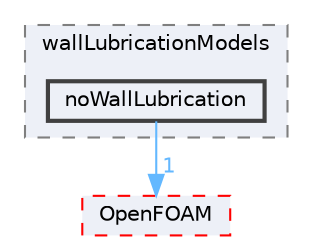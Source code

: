 digraph "src/phaseSystemModels/reactingEuler/multiphaseSystem/interfacialModels/wallLubricationModels/noWallLubrication"
{
 // LATEX_PDF_SIZE
  bgcolor="transparent";
  edge [fontname=Helvetica,fontsize=10,labelfontname=Helvetica,labelfontsize=10];
  node [fontname=Helvetica,fontsize=10,shape=box,height=0.2,width=0.4];
  compound=true
  subgraph clusterdir_b469ee8664cef801a4e56b849174a0d6 {
    graph [ bgcolor="#edf0f7", pencolor="grey50", label="wallLubricationModels", fontname=Helvetica,fontsize=10 style="filled,dashed", URL="dir_b469ee8664cef801a4e56b849174a0d6.html",tooltip=""]
  dir_805cea78d79b1845bba3182c5a9187c4 [label="noWallLubrication", fillcolor="#edf0f7", color="grey25", style="filled,bold", URL="dir_805cea78d79b1845bba3182c5a9187c4.html",tooltip=""];
  }
  dir_c5473ff19b20e6ec4dfe5c310b3778a8 [label="OpenFOAM", fillcolor="#edf0f7", color="red", style="filled,dashed", URL="dir_c5473ff19b20e6ec4dfe5c310b3778a8.html",tooltip=""];
  dir_805cea78d79b1845bba3182c5a9187c4->dir_c5473ff19b20e6ec4dfe5c310b3778a8 [headlabel="1", labeldistance=1.5 headhref="dir_002612_002695.html" href="dir_002612_002695.html" color="steelblue1" fontcolor="steelblue1"];
}
